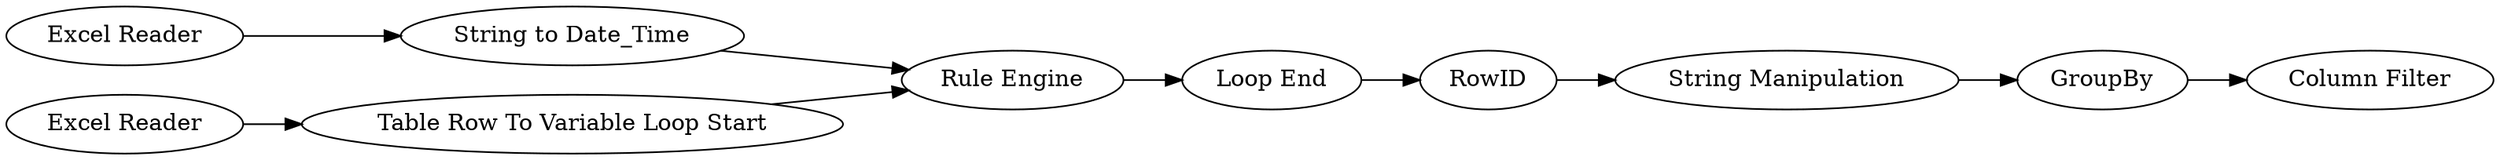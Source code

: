 digraph {
	1 [label="Excel Reader"]
	2 [label="Excel Reader"]
	3 [label="Table Row To Variable Loop Start"]
	4 [label="Rule Engine"]
	5 [label="Loop End"]
	6 [label="String to Date_Time"]
	8 [label=RowID]
	9 [label="String Manipulation"]
	10 [label=GroupBy]
	11 [label="Column Filter"]
	1 -> 6
	2 -> 3
	3 -> 4
	4 -> 5
	5 -> 8
	6 -> 4
	8 -> 9
	9 -> 10
	10 -> 11
	rankdir=LR
}
